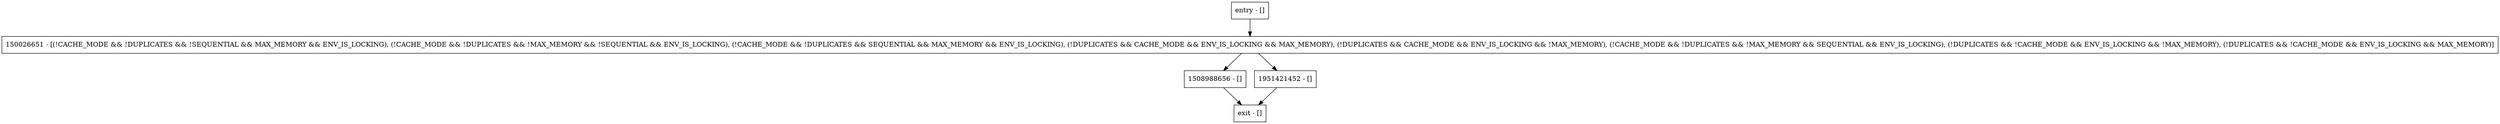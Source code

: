 digraph noteRepChange {
node [shape=record];
entry [label="entry - []"];
exit [label="exit - []"];
1508988656 [label="1508988656 - []"];
1951421452 [label="1951421452 - []"];
150026651 [label="150026651 - [(!CACHE_MODE && !DUPLICATES && !SEQUENTIAL && MAX_MEMORY && ENV_IS_LOCKING), (!CACHE_MODE && !DUPLICATES && !MAX_MEMORY && !SEQUENTIAL && ENV_IS_LOCKING), (!CACHE_MODE && !DUPLICATES && SEQUENTIAL && MAX_MEMORY && ENV_IS_LOCKING), (!DUPLICATES && CACHE_MODE && ENV_IS_LOCKING && MAX_MEMORY), (!DUPLICATES && CACHE_MODE && ENV_IS_LOCKING && !MAX_MEMORY), (!CACHE_MODE && !DUPLICATES && !MAX_MEMORY && SEQUENTIAL && ENV_IS_LOCKING), (!DUPLICATES && !CACHE_MODE && ENV_IS_LOCKING && !MAX_MEMORY), (!DUPLICATES && !CACHE_MODE && ENV_IS_LOCKING && MAX_MEMORY)]"];
entry;
exit;
entry -> 150026651;
1508988656 -> exit;
1951421452 -> exit;
150026651 -> 1508988656;
150026651 -> 1951421452;
}
